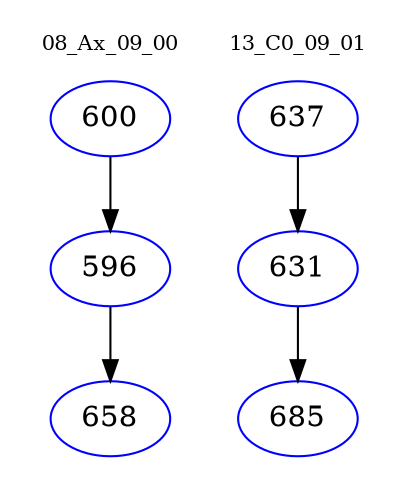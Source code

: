 digraph{
subgraph cluster_0 {
color = white
label = "08_Ax_09_00";
fontsize=10;
T0_600 [label="600", color="blue"]
T0_600 -> T0_596 [color="black"]
T0_596 [label="596", color="blue"]
T0_596 -> T0_658 [color="black"]
T0_658 [label="658", color="blue"]
}
subgraph cluster_1 {
color = white
label = "13_C0_09_01";
fontsize=10;
T1_637 [label="637", color="blue"]
T1_637 -> T1_631 [color="black"]
T1_631 [label="631", color="blue"]
T1_631 -> T1_685 [color="black"]
T1_685 [label="685", color="blue"]
}
}
